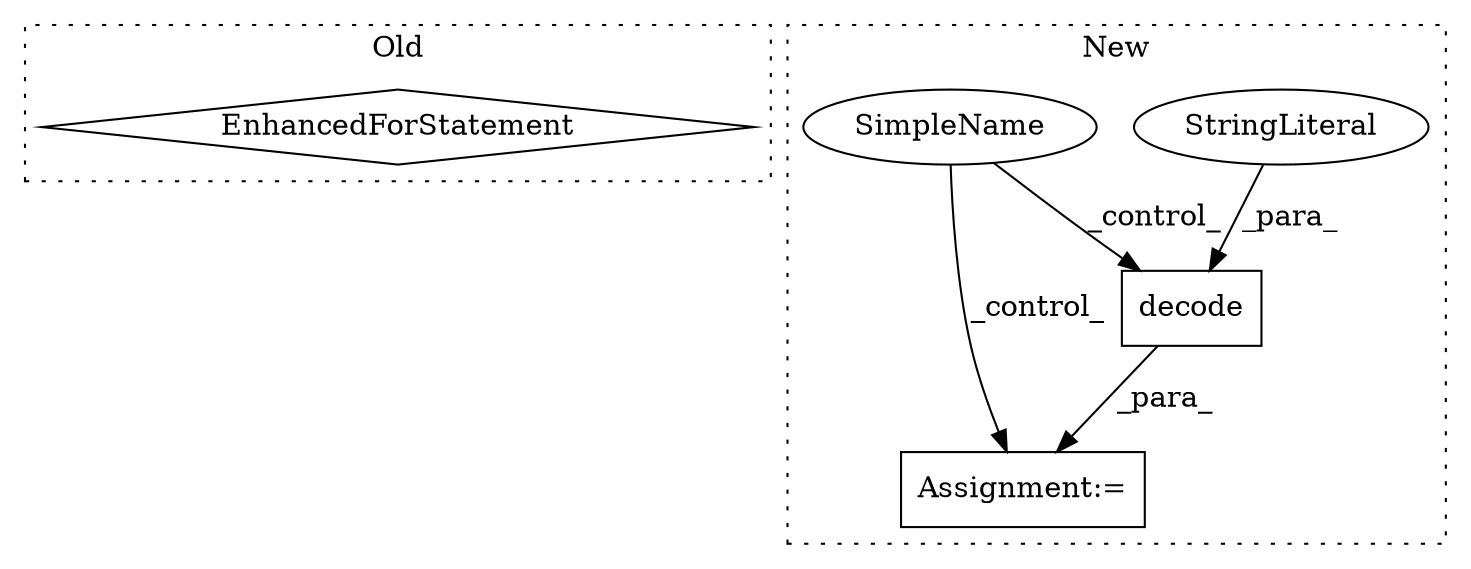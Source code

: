 digraph G {
subgraph cluster0 {
1 [label="EnhancedForStatement" a="70" s="4226,4317" l="57,2" shape="diamond"];
label = "Old";
style="dotted";
}
subgraph cluster1 {
2 [label="decode" a="32" s="4651,4665" l="7,1" shape="box"];
3 [label="StringLiteral" a="45" s="4658" l="7" shape="ellipse"];
4 [label="Assignment:=" a="7" s="4620" l="1" shape="box"];
5 [label="SimpleName" a="42" s="" l="" shape="ellipse"];
label = "New";
style="dotted";
}
2 -> 4 [label="_para_"];
3 -> 2 [label="_para_"];
5 -> 2 [label="_control_"];
5 -> 4 [label="_control_"];
}